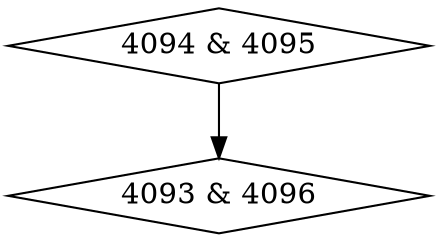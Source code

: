 digraph {
0 [label = "4093 & 4096", shape = diamond];
1 [label = "4094 & 4095", shape = diamond];
1->0;
}
